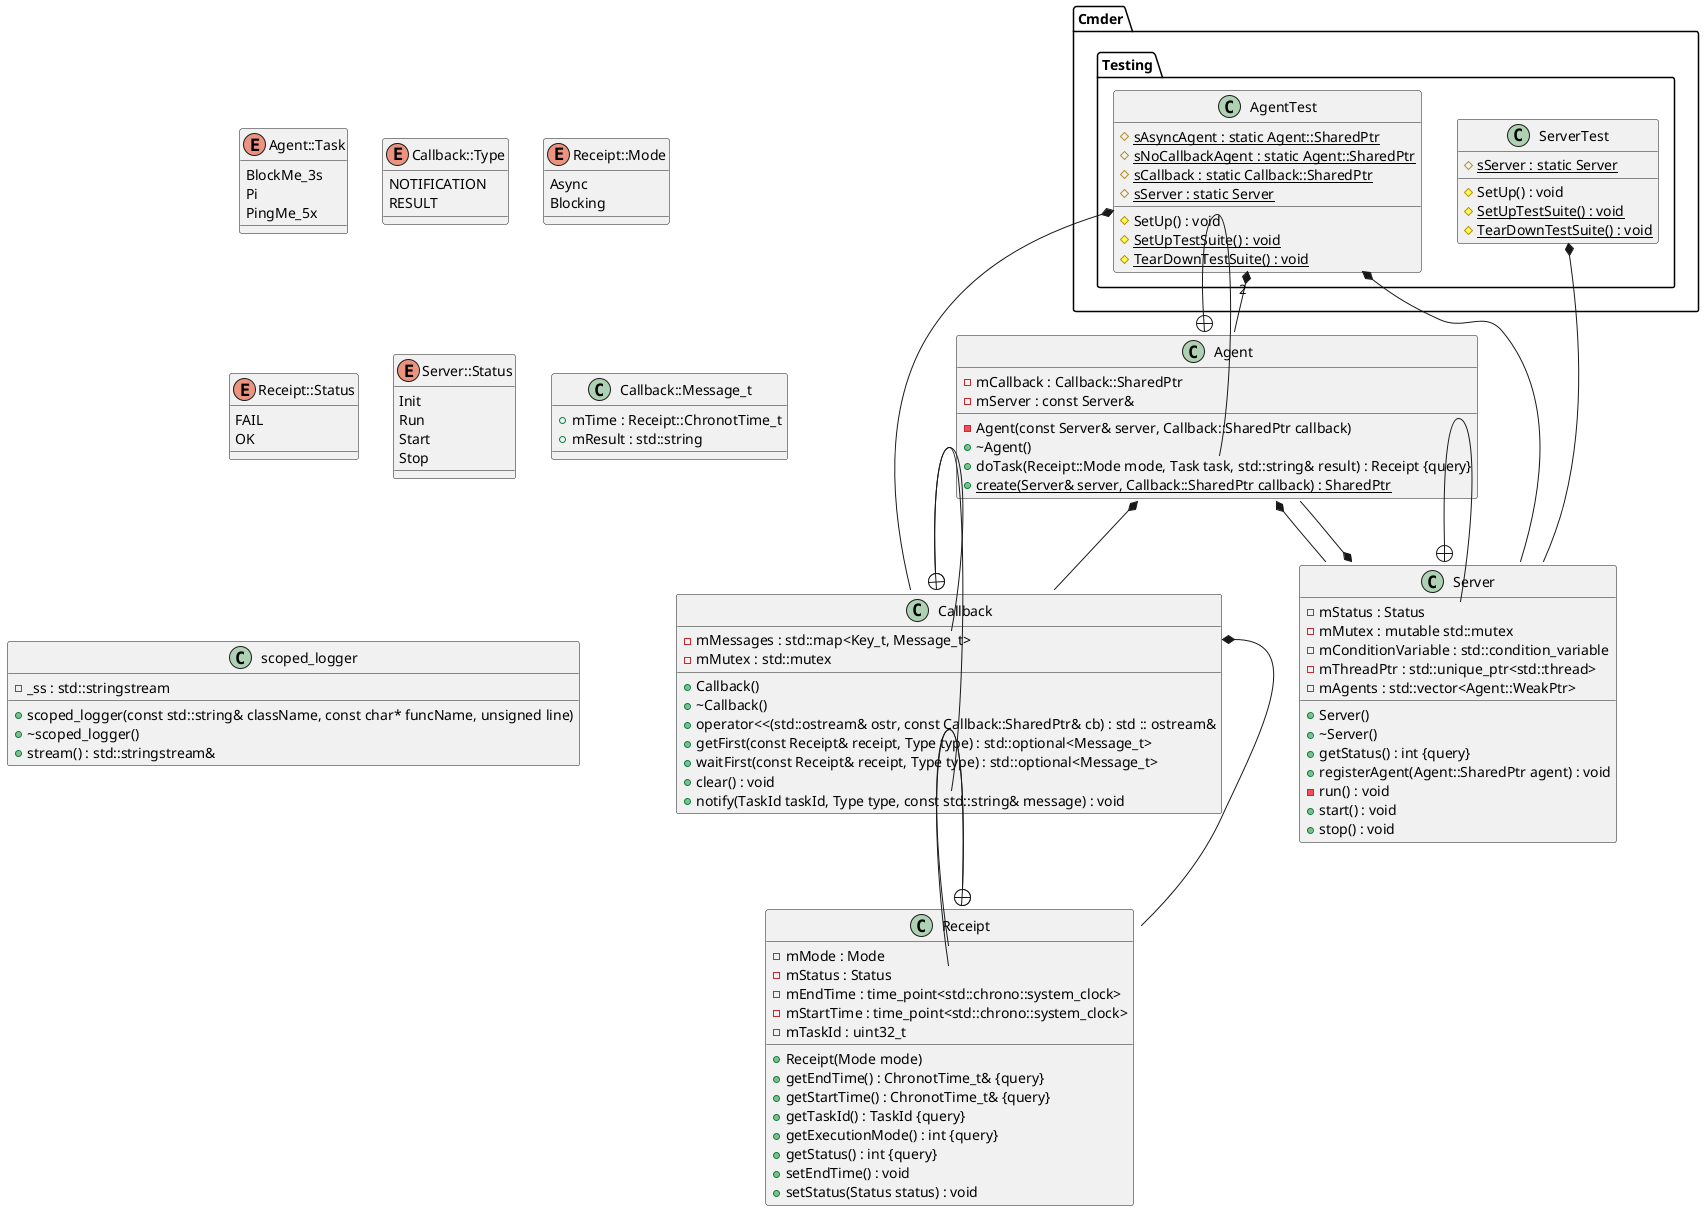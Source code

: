 @startuml





/' Objects '/

class Agent {
	-Agent(const Server& server, Callback::SharedPtr callback)
	+~Agent()
	-mCallback : Callback::SharedPtr
	+doTask(Receipt::Mode mode, Task task, std::string& result) : Receipt {query}
	+{static} create(Server& server, Callback::SharedPtr callback) : SharedPtr
	-mServer : const Server&
}


class Callback {
	+Callback()
	+~Callback()
	+operator<<(std::ostream& ostr, const Callback::SharedPtr& cb) : std :: ostream&
	-mMessages : std::map<Key_t, Message_t>
	-mMutex : std::mutex
	+getFirst(const Receipt& receipt, Type type) : std::optional<Message_t>
	+waitFirst(const Receipt& receipt, Type type) : std::optional<Message_t>
	+clear() : void
	+notify(TaskId taskId, Type type, const std::string& message) : void
}


class Receipt {
	+Receipt(Mode mode)
	+getEndTime() : ChronotTime_t& {query}
	+getStartTime() : ChronotTime_t& {query}
	-mMode : Mode
	-mStatus : Status
	+getTaskId() : TaskId {query}
	+getExecutionMode() : int {query}
	+getStatus() : int {query}
	-mEndTime : time_point<std::chrono::system_clock>
	-mStartTime : time_point<std::chrono::system_clock>
	-mTaskId : uint32_t
	+setEndTime() : void
	+setStatus(Status status) : void
}


class Server {
	+Server()
	+~Server()
	-mStatus : Status
	+getStatus() : int {query}
	-mMutex : mutable std::mutex
	-mConditionVariable : std::condition_variable
	-mThreadPtr : std::unique_ptr<std::thread>
	-mAgents : std::vector<Agent::WeakPtr>
	+registerAgent(Agent::SharedPtr agent) : void
	-run() : void
	+start() : void
	+stop() : void
}


enum Agent::Task {
	BlockMe_3s
	Pi
	PingMe_5x
}


enum Callback::Type {
	NOTIFICATION
	RESULT
}


enum Receipt::Mode {
	Async
	Blocking
}


enum Receipt::Status {
	FAIL
	OK
}


enum Server::Status {
	Init
	Run
	Start
	Stop
}


class Callback::Message_t {
	+mTime : Receipt::ChronotTime_t
	+mResult : std::string
}


class scoped_logger {
	+scoped_logger(const std::string& className, const char* funcName, unsigned line)
	+~scoped_logger()
	-_ss : std::stringstream
	+stream() : std::stringstream&
}


namespace Cmder {
	namespace Testing {
		class AgentTest {
			#{static} sAsyncAgent : static Agent::SharedPtr
			#{static} sNoCallbackAgent : static Agent::SharedPtr
			#{static} sCallback : static Callback::SharedPtr
			#{static} sServer : static Server
			#SetUp() : void
			#{static} SetUpTestSuite() : void
			#{static} TearDownTestSuite() : void
		}

		class ServerTest {
			#{static} sServer : static Server
			#SetUp() : void
			#{static} SetUpTestSuite() : void
			#{static} TearDownTestSuite() : void
		}
	}
}





/' Inheritance relationships '/




/' Aggregation relationships '/

.Agent *-- .Callback


.Agent *-- .Server


Cmder.Testing.AgentTest "2" *-- .Agent


Cmder.Testing.AgentTest *-- .Callback


Cmder.Testing.AgentTest *-- .Server


.Callback::Message_t *-- .Receipt


.Server *-- .Agent


Cmder.Testing.ServerTest *-- .Server






/' Nested objects '/

.Agent +-- .Agent::Task


.Callback +-- .Callback::Message_t


.Callback +-- .Callback::Type


.Receipt +-- .Receipt::Mode


.Receipt +-- .Receipt::Status


.Server +-- .Server::Status




@enduml
